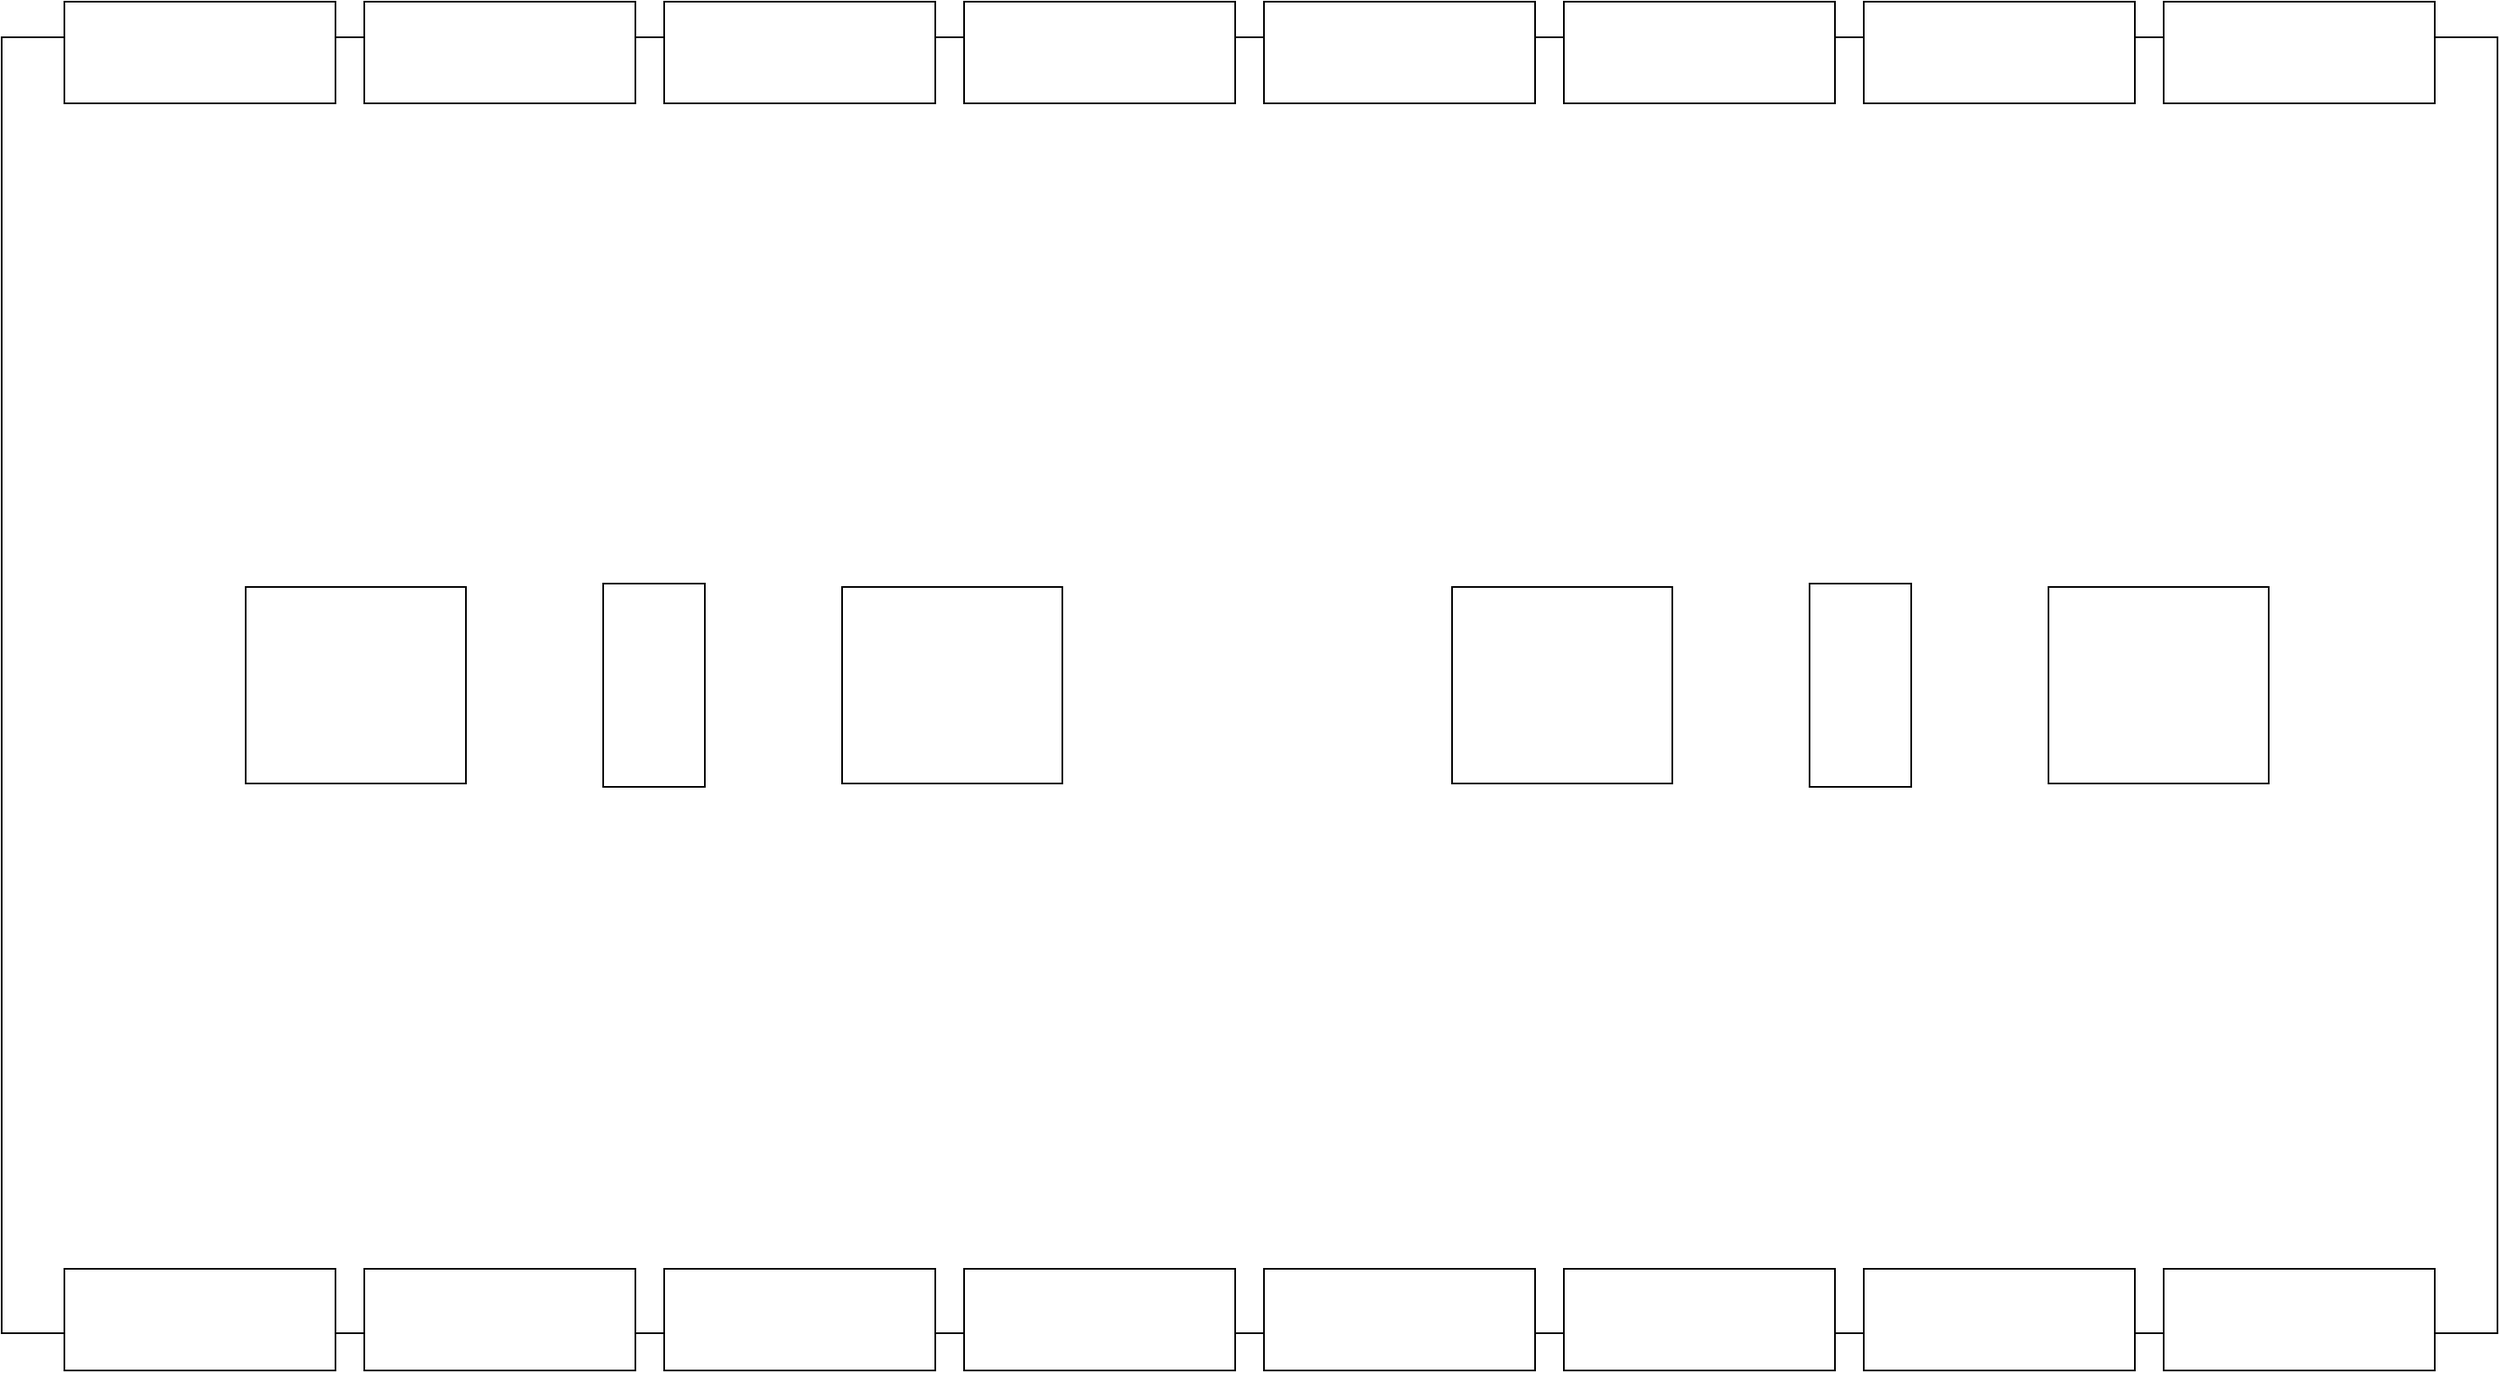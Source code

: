 <mxfile version="21.5.2" type="device">
  <diagram id="O6bztyhdW431hS32yqZ9" name="Page-1">
    <mxGraphModel dx="2049" dy="1126" grid="1" gridSize="1" guides="1" tooltips="1" connect="1" arrows="1" fold="1" page="1" pageScale="1" pageWidth="1654" pageHeight="1169" math="0" shadow="0">
      <root>
        <mxCell id="0" />
        <mxCell id="1" parent="0" />
        <mxCell id="bx_xQ_fpkAt0uHbZaHTZ-5" value="" style="rounded=0;whiteSpace=wrap;html=1;" parent="1" vertex="1">
          <mxGeometry x="34" y="34" width="1473" height="765" as="geometry" />
        </mxCell>
        <mxCell id="bx_xQ_fpkAt0uHbZaHTZ-6" value="" style="rounded=0;whiteSpace=wrap;html=1;" parent="1" vertex="1">
          <mxGeometry x="890" y="358.5" width="130" height="116" as="geometry" />
        </mxCell>
        <mxCell id="bx_xQ_fpkAt0uHbZaHTZ-7" value="" style="rounded=0;whiteSpace=wrap;html=1;rotation=90;" parent="1" vertex="1">
          <mxGeometry x="1071" y="386.5" width="120" height="60" as="geometry" />
        </mxCell>
        <mxCell id="bx_xQ_fpkAt0uHbZaHTZ-8" value="" style="rounded=0;whiteSpace=wrap;html=1;" parent="1" vertex="1">
          <mxGeometry x="1242" y="358.5" width="130" height="116" as="geometry" />
        </mxCell>
        <mxCell id="bx_xQ_fpkAt0uHbZaHTZ-9" value="" style="rounded=0;whiteSpace=wrap;html=1;" parent="1" vertex="1">
          <mxGeometry x="71" y="13" width="160" height="60" as="geometry" />
        </mxCell>
        <mxCell id="bx_xQ_fpkAt0uHbZaHTZ-10" value="" style="rounded=0;whiteSpace=wrap;html=1;" parent="1" vertex="1">
          <mxGeometry x="248" y="13" width="160" height="60" as="geometry" />
        </mxCell>
        <mxCell id="4yg61uMLdK6VvaynBHGP-2" value="" style="rounded=0;whiteSpace=wrap;html=1;" vertex="1" parent="1">
          <mxGeometry x="425" y="13" width="160" height="60" as="geometry" />
        </mxCell>
        <mxCell id="4yg61uMLdK6VvaynBHGP-3" value="" style="rounded=0;whiteSpace=wrap;html=1;" vertex="1" parent="1">
          <mxGeometry x="602" y="13" width="160" height="60" as="geometry" />
        </mxCell>
        <mxCell id="4yg61uMLdK6VvaynBHGP-4" value="" style="rounded=0;whiteSpace=wrap;html=1;" vertex="1" parent="1">
          <mxGeometry x="1310" y="13" width="160" height="60" as="geometry" />
        </mxCell>
        <mxCell id="4yg61uMLdK6VvaynBHGP-5" value="" style="rounded=0;whiteSpace=wrap;html=1;" vertex="1" parent="1">
          <mxGeometry x="1133" y="13" width="160" height="60" as="geometry" />
        </mxCell>
        <mxCell id="4yg61uMLdK6VvaynBHGP-10" value="" style="rounded=0;whiteSpace=wrap;html=1;" vertex="1" parent="1">
          <mxGeometry x="779" y="13" width="160" height="60" as="geometry" />
        </mxCell>
        <mxCell id="4yg61uMLdK6VvaynBHGP-11" value="" style="rounded=0;whiteSpace=wrap;html=1;" vertex="1" parent="1">
          <mxGeometry x="956" y="13" width="160" height="60" as="geometry" />
        </mxCell>
        <mxCell id="4yg61uMLdK6VvaynBHGP-12" value="" style="rounded=0;whiteSpace=wrap;html=1;" vertex="1" parent="1">
          <mxGeometry x="71" y="761" width="160" height="60" as="geometry" />
        </mxCell>
        <mxCell id="4yg61uMLdK6VvaynBHGP-13" value="" style="rounded=0;whiteSpace=wrap;html=1;" vertex="1" parent="1">
          <mxGeometry x="248" y="761" width="160" height="60" as="geometry" />
        </mxCell>
        <mxCell id="4yg61uMLdK6VvaynBHGP-14" value="" style="rounded=0;whiteSpace=wrap;html=1;" vertex="1" parent="1">
          <mxGeometry x="425" y="761" width="160" height="60" as="geometry" />
        </mxCell>
        <mxCell id="4yg61uMLdK6VvaynBHGP-15" value="" style="rounded=0;whiteSpace=wrap;html=1;" vertex="1" parent="1">
          <mxGeometry x="602" y="761" width="160" height="60" as="geometry" />
        </mxCell>
        <mxCell id="4yg61uMLdK6VvaynBHGP-16" value="" style="rounded=0;whiteSpace=wrap;html=1;" vertex="1" parent="1">
          <mxGeometry x="1310" y="761" width="160" height="60" as="geometry" />
        </mxCell>
        <mxCell id="4yg61uMLdK6VvaynBHGP-17" value="" style="rounded=0;whiteSpace=wrap;html=1;" vertex="1" parent="1">
          <mxGeometry x="1133" y="761" width="160" height="60" as="geometry" />
        </mxCell>
        <mxCell id="4yg61uMLdK6VvaynBHGP-18" value="" style="rounded=0;whiteSpace=wrap;html=1;" vertex="1" parent="1">
          <mxGeometry x="779" y="761" width="160" height="60" as="geometry" />
        </mxCell>
        <mxCell id="4yg61uMLdK6VvaynBHGP-19" value="" style="rounded=0;whiteSpace=wrap;html=1;" vertex="1" parent="1">
          <mxGeometry x="956" y="761" width="160" height="60" as="geometry" />
        </mxCell>
        <mxCell id="4yg61uMLdK6VvaynBHGP-20" value="" style="rounded=0;whiteSpace=wrap;html=1;" vertex="1" parent="1">
          <mxGeometry x="178" y="358.5" width="130" height="116" as="geometry" />
        </mxCell>
        <mxCell id="4yg61uMLdK6VvaynBHGP-21" value="" style="rounded=0;whiteSpace=wrap;html=1;rotation=90;" vertex="1" parent="1">
          <mxGeometry x="359" y="386.5" width="120" height="60" as="geometry" />
        </mxCell>
        <mxCell id="4yg61uMLdK6VvaynBHGP-22" value="" style="rounded=0;whiteSpace=wrap;html=1;" vertex="1" parent="1">
          <mxGeometry x="530" y="358.5" width="130" height="116" as="geometry" />
        </mxCell>
      </root>
    </mxGraphModel>
  </diagram>
</mxfile>

